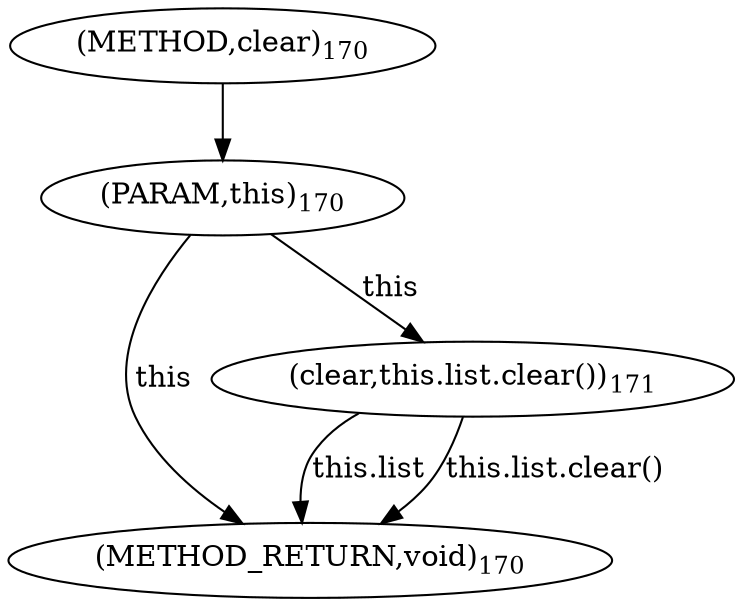 digraph "clear" {  
"532" [label = <(METHOD,clear)<SUB>170</SUB>> ]
"541" [label = <(METHOD_RETURN,void)<SUB>170</SUB>> ]
"533" [label = <(PARAM,this)<SUB>170</SUB>> ]
"535" [label = <(clear,this.list.clear())<SUB>171</SUB>> ]
"535" [label = <(clear,this.list.clear())<SUB>171</SUB>> ]
  "533" -> "541"  [ label = "this"] 
  "535" -> "541"  [ label = "this.list"] 
  "535" -> "541"  [ label = "this.list.clear()"] 
  "532" -> "533" 
  "533" -> "535"  [ label = "this"] 
}
